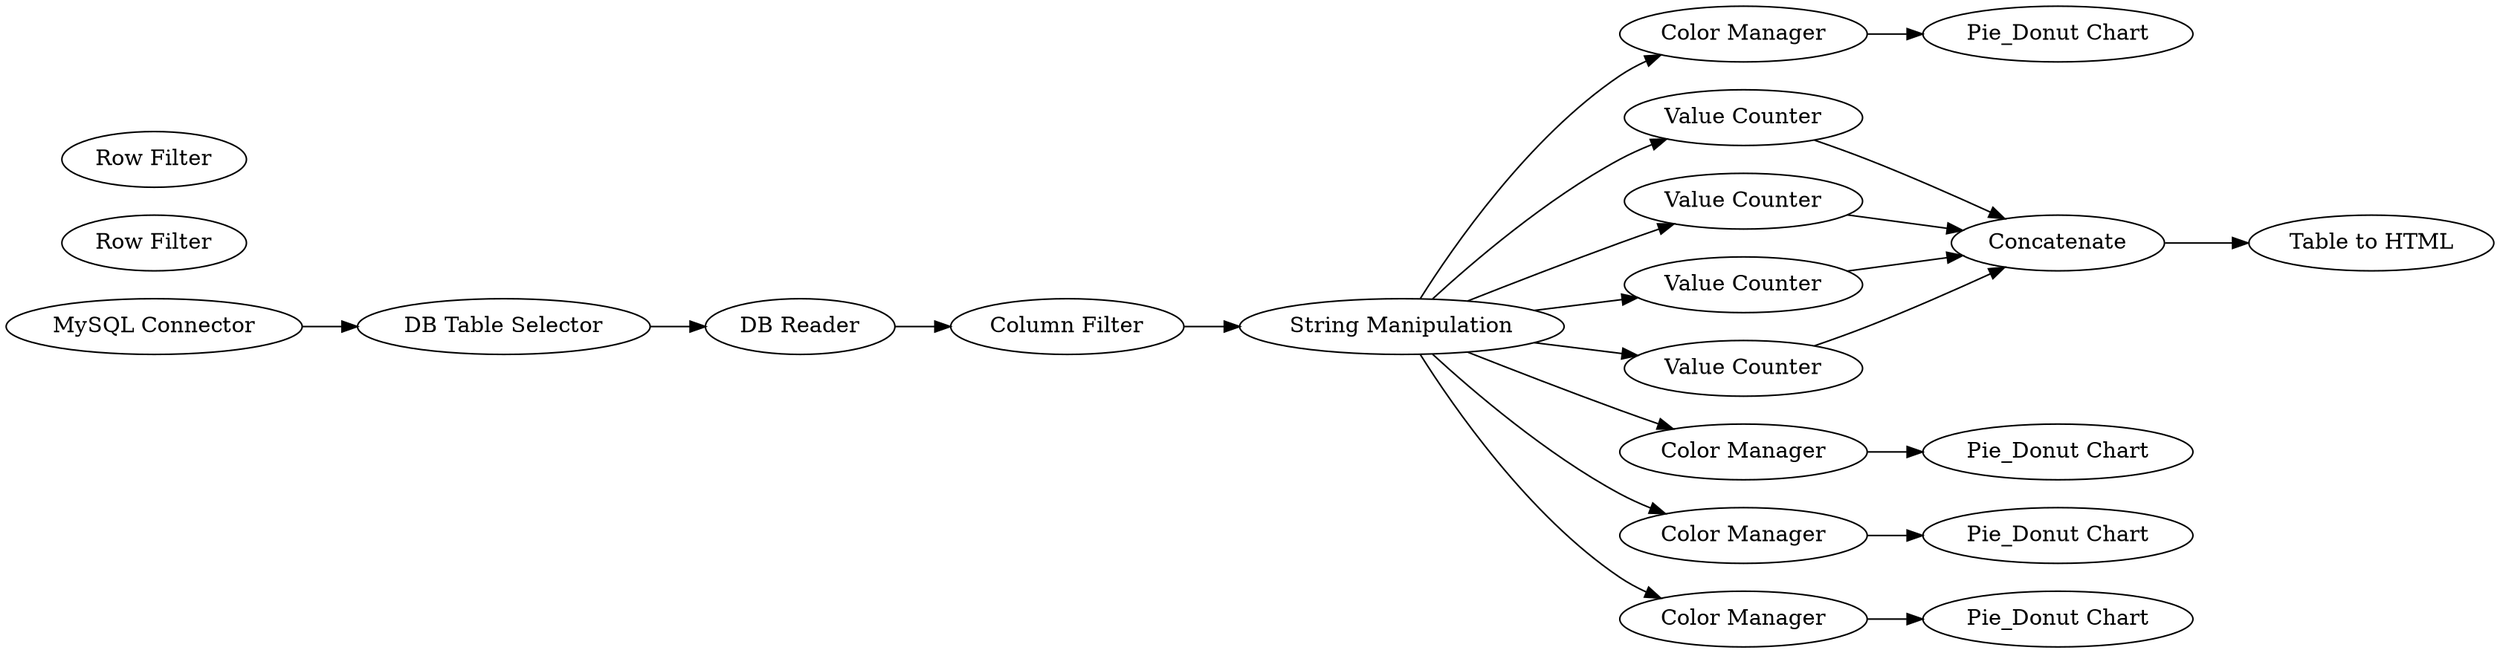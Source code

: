 digraph {
	1 [label="MySQL Connector"]
	2 [label="DB Table Selector"]
	3 [label="DB Reader"]
	4 [label="Row Filter"]
	5 [label="Row Filter"]
	6 [label="Column Filter"]
	9 [label="Color Manager"]
	10 [label="Pie_Donut Chart"]
	11 [label="Value Counter"]
	12 [label="Value Counter"]
	13 [label="Value Counter"]
	17 [label="String Manipulation"]
	18 [label="Color Manager"]
	19 [label="Pie_Donut Chart"]
	20 [label="Color Manager"]
	21 [label="Pie_Donut Chart"]
	22 [label="Color Manager"]
	23 [label="Pie_Donut Chart"]
	24 [label="Value Counter"]
	25 [label=Concatenate]
	26 [label="Table to HTML"]
	1 -> 2
	2 -> 3
	3 -> 6
	6 -> 17
	9 -> 10
	11 -> 25
	12 -> 25
	13 -> 25
	17 -> 13
	17 -> 18
	17 -> 22
	17 -> 11
	17 -> 12
	17 -> 9
	17 -> 20
	17 -> 24
	18 -> 19
	20 -> 21
	22 -> 23
	24 -> 25
	25 -> 26
	rankdir=LR
}
